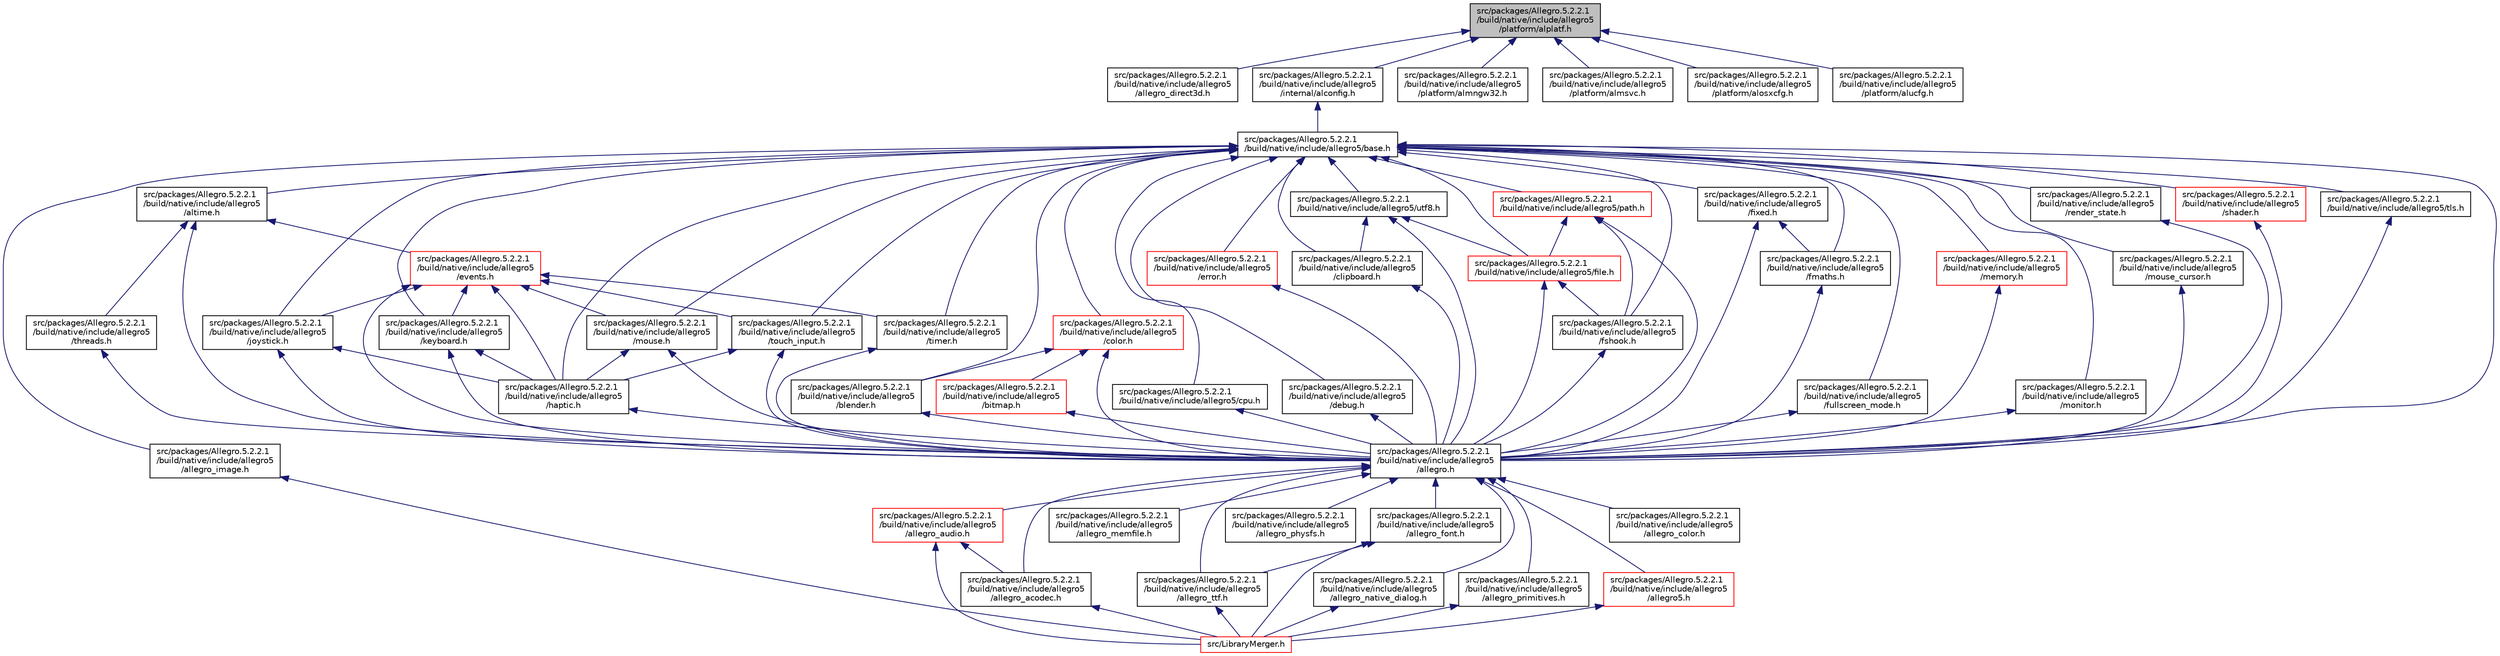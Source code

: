 digraph "src/packages/Allegro.5.2.2.1/build/native/include/allegro5/platform/alplatf.h"
{
  edge [fontname="Helvetica",fontsize="10",labelfontname="Helvetica",labelfontsize="10"];
  node [fontname="Helvetica",fontsize="10",shape=record];
  Node1 [label="src/packages/Allegro.5.2.2.1\l/build/native/include/allegro5\l/platform/alplatf.h",height=0.2,width=0.4,color="black", fillcolor="grey75", style="filled", fontcolor="black"];
  Node1 -> Node2 [dir="back",color="midnightblue",fontsize="10",style="solid",fontname="Helvetica"];
  Node2 [label="src/packages/Allegro.5.2.2.1\l/build/native/include/allegro5\l/allegro_direct3d.h",height=0.2,width=0.4,color="black", fillcolor="white", style="filled",URL="$allegro__direct3d_8h.html"];
  Node1 -> Node3 [dir="back",color="midnightblue",fontsize="10",style="solid",fontname="Helvetica"];
  Node3 [label="src/packages/Allegro.5.2.2.1\l/build/native/include/allegro5\l/internal/alconfig.h",height=0.2,width=0.4,color="black", fillcolor="white", style="filled",URL="$alconfig_8h.html"];
  Node3 -> Node4 [dir="back",color="midnightblue",fontsize="10",style="solid",fontname="Helvetica"];
  Node4 [label="src/packages/Allegro.5.2.2.1\l/build/native/include/allegro5/base.h",height=0.2,width=0.4,color="black", fillcolor="white", style="filled",URL="$base_8h.html"];
  Node4 -> Node5 [dir="back",color="midnightblue",fontsize="10",style="solid",fontname="Helvetica"];
  Node5 [label="src/packages/Allegro.5.2.2.1\l/build/native/include/allegro5\l/allegro.h",height=0.2,width=0.4,color="black", fillcolor="white", style="filled",URL="$allegro_8h.html"];
  Node5 -> Node6 [dir="back",color="midnightblue",fontsize="10",style="solid",fontname="Helvetica"];
  Node6 [label="src/packages/Allegro.5.2.2.1\l/build/native/include/allegro5\l/allegro5.h",height=0.2,width=0.4,color="red", fillcolor="white", style="filled",URL="$allegro5_8h.html"];
  Node6 -> Node7 [dir="back",color="midnightblue",fontsize="10",style="solid",fontname="Helvetica"];
  Node7 [label="src/LibraryMerger.h",height=0.2,width=0.4,color="red", fillcolor="white", style="filled",URL="$_library_merger_8h.html"];
  Node5 -> Node25 [dir="back",color="midnightblue",fontsize="10",style="solid",fontname="Helvetica"];
  Node25 [label="src/packages/Allegro.5.2.2.1\l/build/native/include/allegro5\l/allegro_acodec.h",height=0.2,width=0.4,color="black", fillcolor="white", style="filled",URL="$allegro__acodec_8h.html"];
  Node25 -> Node7 [dir="back",color="midnightblue",fontsize="10",style="solid",fontname="Helvetica"];
  Node5 -> Node26 [dir="back",color="midnightblue",fontsize="10",style="solid",fontname="Helvetica"];
  Node26 [label="src/packages/Allegro.5.2.2.1\l/build/native/include/allegro5\l/allegro_audio.h",height=0.2,width=0.4,color="red", fillcolor="white", style="filled",URL="$allegro__audio_8h.html"];
  Node26 -> Node7 [dir="back",color="midnightblue",fontsize="10",style="solid",fontname="Helvetica"];
  Node26 -> Node25 [dir="back",color="midnightblue",fontsize="10",style="solid",fontname="Helvetica"];
  Node5 -> Node27 [dir="back",color="midnightblue",fontsize="10",style="solid",fontname="Helvetica"];
  Node27 [label="src/packages/Allegro.5.2.2.1\l/build/native/include/allegro5\l/allegro_color.h",height=0.2,width=0.4,color="black", fillcolor="white", style="filled",URL="$allegro__color_8h.html"];
  Node5 -> Node28 [dir="back",color="midnightblue",fontsize="10",style="solid",fontname="Helvetica"];
  Node28 [label="src/packages/Allegro.5.2.2.1\l/build/native/include/allegro5\l/allegro_font.h",height=0.2,width=0.4,color="black", fillcolor="white", style="filled",URL="$allegro__font_8h.html"];
  Node28 -> Node7 [dir="back",color="midnightblue",fontsize="10",style="solid",fontname="Helvetica"];
  Node28 -> Node29 [dir="back",color="midnightblue",fontsize="10",style="solid",fontname="Helvetica"];
  Node29 [label="src/packages/Allegro.5.2.2.1\l/build/native/include/allegro5\l/allegro_ttf.h",height=0.2,width=0.4,color="black", fillcolor="white", style="filled",URL="$allegro__ttf_8h.html"];
  Node29 -> Node7 [dir="back",color="midnightblue",fontsize="10",style="solid",fontname="Helvetica"];
  Node5 -> Node30 [dir="back",color="midnightblue",fontsize="10",style="solid",fontname="Helvetica"];
  Node30 [label="src/packages/Allegro.5.2.2.1\l/build/native/include/allegro5\l/allegro_memfile.h",height=0.2,width=0.4,color="black", fillcolor="white", style="filled",URL="$allegro__memfile_8h.html"];
  Node5 -> Node31 [dir="back",color="midnightblue",fontsize="10",style="solid",fontname="Helvetica"];
  Node31 [label="src/packages/Allegro.5.2.2.1\l/build/native/include/allegro5\l/allegro_native_dialog.h",height=0.2,width=0.4,color="black", fillcolor="white", style="filled",URL="$allegro__native__dialog_8h.html"];
  Node31 -> Node7 [dir="back",color="midnightblue",fontsize="10",style="solid",fontname="Helvetica"];
  Node5 -> Node32 [dir="back",color="midnightblue",fontsize="10",style="solid",fontname="Helvetica"];
  Node32 [label="src/packages/Allegro.5.2.2.1\l/build/native/include/allegro5\l/allegro_physfs.h",height=0.2,width=0.4,color="black", fillcolor="white", style="filled",URL="$allegro__physfs_8h.html"];
  Node5 -> Node33 [dir="back",color="midnightblue",fontsize="10",style="solid",fontname="Helvetica"];
  Node33 [label="src/packages/Allegro.5.2.2.1\l/build/native/include/allegro5\l/allegro_primitives.h",height=0.2,width=0.4,color="black", fillcolor="white", style="filled",URL="$allegro__primitives_8h.html"];
  Node33 -> Node7 [dir="back",color="midnightblue",fontsize="10",style="solid",fontname="Helvetica"];
  Node5 -> Node29 [dir="back",color="midnightblue",fontsize="10",style="solid",fontname="Helvetica"];
  Node4 -> Node34 [dir="back",color="midnightblue",fontsize="10",style="solid",fontname="Helvetica"];
  Node34 [label="src/packages/Allegro.5.2.2.1\l/build/native/include/allegro5\l/allegro_image.h",height=0.2,width=0.4,color="black", fillcolor="white", style="filled",URL="$allegro__image_8h.html"];
  Node34 -> Node7 [dir="back",color="midnightblue",fontsize="10",style="solid",fontname="Helvetica"];
  Node4 -> Node35 [dir="back",color="midnightblue",fontsize="10",style="solid",fontname="Helvetica"];
  Node35 [label="src/packages/Allegro.5.2.2.1\l/build/native/include/allegro5\l/altime.h",height=0.2,width=0.4,color="black", fillcolor="white", style="filled",URL="$altime_8h.html"];
  Node35 -> Node5 [dir="back",color="midnightblue",fontsize="10",style="solid",fontname="Helvetica"];
  Node35 -> Node36 [dir="back",color="midnightblue",fontsize="10",style="solid",fontname="Helvetica"];
  Node36 [label="src/packages/Allegro.5.2.2.1\l/build/native/include/allegro5\l/events.h",height=0.2,width=0.4,color="red", fillcolor="white", style="filled",URL="$events_8h.html"];
  Node36 -> Node5 [dir="back",color="midnightblue",fontsize="10",style="solid",fontname="Helvetica"];
  Node36 -> Node40 [dir="back",color="midnightblue",fontsize="10",style="solid",fontname="Helvetica"];
  Node40 [label="src/packages/Allegro.5.2.2.1\l/build/native/include/allegro5\l/haptic.h",height=0.2,width=0.4,color="black", fillcolor="white", style="filled",URL="$haptic_8h.html"];
  Node40 -> Node5 [dir="back",color="midnightblue",fontsize="10",style="solid",fontname="Helvetica"];
  Node36 -> Node43 [dir="back",color="midnightblue",fontsize="10",style="solid",fontname="Helvetica"];
  Node43 [label="src/packages/Allegro.5.2.2.1\l/build/native/include/allegro5\l/joystick.h",height=0.2,width=0.4,color="black", fillcolor="white", style="filled",URL="$joystick_8h.html"];
  Node43 -> Node5 [dir="back",color="midnightblue",fontsize="10",style="solid",fontname="Helvetica"];
  Node43 -> Node40 [dir="back",color="midnightblue",fontsize="10",style="solid",fontname="Helvetica"];
  Node36 -> Node44 [dir="back",color="midnightblue",fontsize="10",style="solid",fontname="Helvetica"];
  Node44 [label="src/packages/Allegro.5.2.2.1\l/build/native/include/allegro5\l/keyboard.h",height=0.2,width=0.4,color="black", fillcolor="white", style="filled",URL="$keyboard_8h.html"];
  Node44 -> Node5 [dir="back",color="midnightblue",fontsize="10",style="solid",fontname="Helvetica"];
  Node44 -> Node40 [dir="back",color="midnightblue",fontsize="10",style="solid",fontname="Helvetica"];
  Node36 -> Node45 [dir="back",color="midnightblue",fontsize="10",style="solid",fontname="Helvetica"];
  Node45 [label="src/packages/Allegro.5.2.2.1\l/build/native/include/allegro5\l/mouse.h",height=0.2,width=0.4,color="black", fillcolor="white", style="filled",URL="$mouse_8h.html"];
  Node45 -> Node5 [dir="back",color="midnightblue",fontsize="10",style="solid",fontname="Helvetica"];
  Node45 -> Node40 [dir="back",color="midnightblue",fontsize="10",style="solid",fontname="Helvetica"];
  Node36 -> Node46 [dir="back",color="midnightblue",fontsize="10",style="solid",fontname="Helvetica"];
  Node46 [label="src/packages/Allegro.5.2.2.1\l/build/native/include/allegro5\l/timer.h",height=0.2,width=0.4,color="black", fillcolor="white", style="filled",URL="$timer_8h.html"];
  Node46 -> Node5 [dir="back",color="midnightblue",fontsize="10",style="solid",fontname="Helvetica"];
  Node36 -> Node47 [dir="back",color="midnightblue",fontsize="10",style="solid",fontname="Helvetica"];
  Node47 [label="src/packages/Allegro.5.2.2.1\l/build/native/include/allegro5\l/touch_input.h",height=0.2,width=0.4,color="black", fillcolor="white", style="filled",URL="$touch__input_8h.html"];
  Node47 -> Node5 [dir="back",color="midnightblue",fontsize="10",style="solid",fontname="Helvetica"];
  Node47 -> Node40 [dir="back",color="midnightblue",fontsize="10",style="solid",fontname="Helvetica"];
  Node35 -> Node48 [dir="back",color="midnightblue",fontsize="10",style="solid",fontname="Helvetica"];
  Node48 [label="src/packages/Allegro.5.2.2.1\l/build/native/include/allegro5\l/threads.h",height=0.2,width=0.4,color="black", fillcolor="white", style="filled",URL="$threads_8h.html"];
  Node48 -> Node5 [dir="back",color="midnightblue",fontsize="10",style="solid",fontname="Helvetica"];
  Node4 -> Node49 [dir="back",color="midnightblue",fontsize="10",style="solid",fontname="Helvetica"];
  Node49 [label="src/packages/Allegro.5.2.2.1\l/build/native/include/allegro5\l/blender.h",height=0.2,width=0.4,color="black", fillcolor="white", style="filled",URL="$blender_8h.html"];
  Node49 -> Node5 [dir="back",color="midnightblue",fontsize="10",style="solid",fontname="Helvetica"];
  Node4 -> Node39 [dir="back",color="midnightblue",fontsize="10",style="solid",fontname="Helvetica"];
  Node39 [label="src/packages/Allegro.5.2.2.1\l/build/native/include/allegro5\l/clipboard.h",height=0.2,width=0.4,color="black", fillcolor="white", style="filled",URL="$clipboard_8h.html"];
  Node39 -> Node5 [dir="back",color="midnightblue",fontsize="10",style="solid",fontname="Helvetica"];
  Node4 -> Node50 [dir="back",color="midnightblue",fontsize="10",style="solid",fontname="Helvetica"];
  Node50 [label="src/packages/Allegro.5.2.2.1\l/build/native/include/allegro5\l/color.h",height=0.2,width=0.4,color="red", fillcolor="white", style="filled",URL="$color_8h.html"];
  Node50 -> Node5 [dir="back",color="midnightblue",fontsize="10",style="solid",fontname="Helvetica"];
  Node50 -> Node51 [dir="back",color="midnightblue",fontsize="10",style="solid",fontname="Helvetica"];
  Node51 [label="src/packages/Allegro.5.2.2.1\l/build/native/include/allegro5\l/bitmap.h",height=0.2,width=0.4,color="red", fillcolor="white", style="filled",URL="$bitmap_8h.html"];
  Node51 -> Node5 [dir="back",color="midnightblue",fontsize="10",style="solid",fontname="Helvetica"];
  Node50 -> Node49 [dir="back",color="midnightblue",fontsize="10",style="solid",fontname="Helvetica"];
  Node4 -> Node56 [dir="back",color="midnightblue",fontsize="10",style="solid",fontname="Helvetica"];
  Node56 [label="src/packages/Allegro.5.2.2.1\l/build/native/include/allegro5/cpu.h",height=0.2,width=0.4,color="black", fillcolor="white", style="filled",URL="$cpu_8h.html"];
  Node56 -> Node5 [dir="back",color="midnightblue",fontsize="10",style="solid",fontname="Helvetica"];
  Node4 -> Node57 [dir="back",color="midnightblue",fontsize="10",style="solid",fontname="Helvetica"];
  Node57 [label="src/packages/Allegro.5.2.2.1\l/build/native/include/allegro5\l/debug.h",height=0.2,width=0.4,color="black", fillcolor="white", style="filled",URL="$debug_8h.html"];
  Node57 -> Node5 [dir="back",color="midnightblue",fontsize="10",style="solid",fontname="Helvetica"];
  Node4 -> Node58 [dir="back",color="midnightblue",fontsize="10",style="solid",fontname="Helvetica"];
  Node58 [label="src/packages/Allegro.5.2.2.1\l/build/native/include/allegro5\l/error.h",height=0.2,width=0.4,color="red", fillcolor="white", style="filled",URL="$error_8h.html"];
  Node58 -> Node5 [dir="back",color="midnightblue",fontsize="10",style="solid",fontname="Helvetica"];
  Node4 -> Node61 [dir="back",color="midnightblue",fontsize="10",style="solid",fontname="Helvetica"];
  Node61 [label="src/packages/Allegro.5.2.2.1\l/build/native/include/allegro5/file.h",height=0.2,width=0.4,color="red", fillcolor="white", style="filled",URL="$file_8h.html"];
  Node61 -> Node5 [dir="back",color="midnightblue",fontsize="10",style="solid",fontname="Helvetica"];
  Node61 -> Node64 [dir="back",color="midnightblue",fontsize="10",style="solid",fontname="Helvetica"];
  Node64 [label="src/packages/Allegro.5.2.2.1\l/build/native/include/allegro5\l/fshook.h",height=0.2,width=0.4,color="black", fillcolor="white", style="filled",URL="$fshook_8h.html"];
  Node64 -> Node5 [dir="back",color="midnightblue",fontsize="10",style="solid",fontname="Helvetica"];
  Node4 -> Node65 [dir="back",color="midnightblue",fontsize="10",style="solid",fontname="Helvetica"];
  Node65 [label="src/packages/Allegro.5.2.2.1\l/build/native/include/allegro5\l/fixed.h",height=0.2,width=0.4,color="black", fillcolor="white", style="filled",URL="$fixed_8h.html"];
  Node65 -> Node5 [dir="back",color="midnightblue",fontsize="10",style="solid",fontname="Helvetica"];
  Node65 -> Node60 [dir="back",color="midnightblue",fontsize="10",style="solid",fontname="Helvetica"];
  Node60 [label="src/packages/Allegro.5.2.2.1\l/build/native/include/allegro5\l/fmaths.h",height=0.2,width=0.4,color="black", fillcolor="white", style="filled",URL="$fmaths_8h.html"];
  Node60 -> Node5 [dir="back",color="midnightblue",fontsize="10",style="solid",fontname="Helvetica"];
  Node4 -> Node60 [dir="back",color="midnightblue",fontsize="10",style="solid",fontname="Helvetica"];
  Node4 -> Node64 [dir="back",color="midnightblue",fontsize="10",style="solid",fontname="Helvetica"];
  Node4 -> Node66 [dir="back",color="midnightblue",fontsize="10",style="solid",fontname="Helvetica"];
  Node66 [label="src/packages/Allegro.5.2.2.1\l/build/native/include/allegro5\l/fullscreen_mode.h",height=0.2,width=0.4,color="black", fillcolor="white", style="filled",URL="$fullscreen__mode_8h.html"];
  Node66 -> Node5 [dir="back",color="midnightblue",fontsize="10",style="solid",fontname="Helvetica"];
  Node4 -> Node40 [dir="back",color="midnightblue",fontsize="10",style="solid",fontname="Helvetica"];
  Node4 -> Node43 [dir="back",color="midnightblue",fontsize="10",style="solid",fontname="Helvetica"];
  Node4 -> Node44 [dir="back",color="midnightblue",fontsize="10",style="solid",fontname="Helvetica"];
  Node4 -> Node67 [dir="back",color="midnightblue",fontsize="10",style="solid",fontname="Helvetica"];
  Node67 [label="src/packages/Allegro.5.2.2.1\l/build/native/include/allegro5\l/memory.h",height=0.2,width=0.4,color="red", fillcolor="white", style="filled",URL="$memory_8h.html"];
  Node67 -> Node5 [dir="back",color="midnightblue",fontsize="10",style="solid",fontname="Helvetica"];
  Node4 -> Node70 [dir="back",color="midnightblue",fontsize="10",style="solid",fontname="Helvetica"];
  Node70 [label="src/packages/Allegro.5.2.2.1\l/build/native/include/allegro5\l/monitor.h",height=0.2,width=0.4,color="black", fillcolor="white", style="filled",URL="$monitor_8h.html"];
  Node70 -> Node5 [dir="back",color="midnightblue",fontsize="10",style="solid",fontname="Helvetica"];
  Node4 -> Node45 [dir="back",color="midnightblue",fontsize="10",style="solid",fontname="Helvetica"];
  Node4 -> Node71 [dir="back",color="midnightblue",fontsize="10",style="solid",fontname="Helvetica"];
  Node71 [label="src/packages/Allegro.5.2.2.1\l/build/native/include/allegro5\l/mouse_cursor.h",height=0.2,width=0.4,color="black", fillcolor="white", style="filled",URL="$mouse__cursor_8h.html"];
  Node71 -> Node5 [dir="back",color="midnightblue",fontsize="10",style="solid",fontname="Helvetica"];
  Node4 -> Node72 [dir="back",color="midnightblue",fontsize="10",style="solid",fontname="Helvetica"];
  Node72 [label="src/packages/Allegro.5.2.2.1\l/build/native/include/allegro5/path.h",height=0.2,width=0.4,color="red", fillcolor="white", style="filled",URL="$path_8h.html"];
  Node72 -> Node5 [dir="back",color="midnightblue",fontsize="10",style="solid",fontname="Helvetica"];
  Node72 -> Node61 [dir="back",color="midnightblue",fontsize="10",style="solid",fontname="Helvetica"];
  Node72 -> Node64 [dir="back",color="midnightblue",fontsize="10",style="solid",fontname="Helvetica"];
  Node4 -> Node73 [dir="back",color="midnightblue",fontsize="10",style="solid",fontname="Helvetica"];
  Node73 [label="src/packages/Allegro.5.2.2.1\l/build/native/include/allegro5\l/render_state.h",height=0.2,width=0.4,color="black", fillcolor="white", style="filled",URL="$render__state_8h.html"];
  Node73 -> Node5 [dir="back",color="midnightblue",fontsize="10",style="solid",fontname="Helvetica"];
  Node4 -> Node42 [dir="back",color="midnightblue",fontsize="10",style="solid",fontname="Helvetica"];
  Node42 [label="src/packages/Allegro.5.2.2.1\l/build/native/include/allegro5\l/shader.h",height=0.2,width=0.4,color="red", fillcolor="white", style="filled",URL="$shader_8h.html"];
  Node42 -> Node5 [dir="back",color="midnightblue",fontsize="10",style="solid",fontname="Helvetica"];
  Node4 -> Node46 [dir="back",color="midnightblue",fontsize="10",style="solid",fontname="Helvetica"];
  Node4 -> Node74 [dir="back",color="midnightblue",fontsize="10",style="solid",fontname="Helvetica"];
  Node74 [label="src/packages/Allegro.5.2.2.1\l/build/native/include/allegro5/tls.h",height=0.2,width=0.4,color="black", fillcolor="white", style="filled",URL="$tls_8h.html"];
  Node74 -> Node5 [dir="back",color="midnightblue",fontsize="10",style="solid",fontname="Helvetica"];
  Node4 -> Node47 [dir="back",color="midnightblue",fontsize="10",style="solid",fontname="Helvetica"];
  Node4 -> Node75 [dir="back",color="midnightblue",fontsize="10",style="solid",fontname="Helvetica"];
  Node75 [label="src/packages/Allegro.5.2.2.1\l/build/native/include/allegro5/utf8.h",height=0.2,width=0.4,color="black", fillcolor="white", style="filled",URL="$utf8_8h.html"];
  Node75 -> Node5 [dir="back",color="midnightblue",fontsize="10",style="solid",fontname="Helvetica"];
  Node75 -> Node39 [dir="back",color="midnightblue",fontsize="10",style="solid",fontname="Helvetica"];
  Node75 -> Node61 [dir="back",color="midnightblue",fontsize="10",style="solid",fontname="Helvetica"];
  Node1 -> Node76 [dir="back",color="midnightblue",fontsize="10",style="solid",fontname="Helvetica"];
  Node76 [label="src/packages/Allegro.5.2.2.1\l/build/native/include/allegro5\l/platform/almngw32.h",height=0.2,width=0.4,color="black", fillcolor="white", style="filled",URL="$almngw32_8h.html"];
  Node1 -> Node77 [dir="back",color="midnightblue",fontsize="10",style="solid",fontname="Helvetica"];
  Node77 [label="src/packages/Allegro.5.2.2.1\l/build/native/include/allegro5\l/platform/almsvc.h",height=0.2,width=0.4,color="black", fillcolor="white", style="filled",URL="$almsvc_8h.html"];
  Node1 -> Node78 [dir="back",color="midnightblue",fontsize="10",style="solid",fontname="Helvetica"];
  Node78 [label="src/packages/Allegro.5.2.2.1\l/build/native/include/allegro5\l/platform/alosxcfg.h",height=0.2,width=0.4,color="black", fillcolor="white", style="filled",URL="$alosxcfg_8h.html"];
  Node1 -> Node79 [dir="back",color="midnightblue",fontsize="10",style="solid",fontname="Helvetica"];
  Node79 [label="src/packages/Allegro.5.2.2.1\l/build/native/include/allegro5\l/platform/alucfg.h",height=0.2,width=0.4,color="black", fillcolor="white", style="filled",URL="$alucfg_8h.html"];
}

